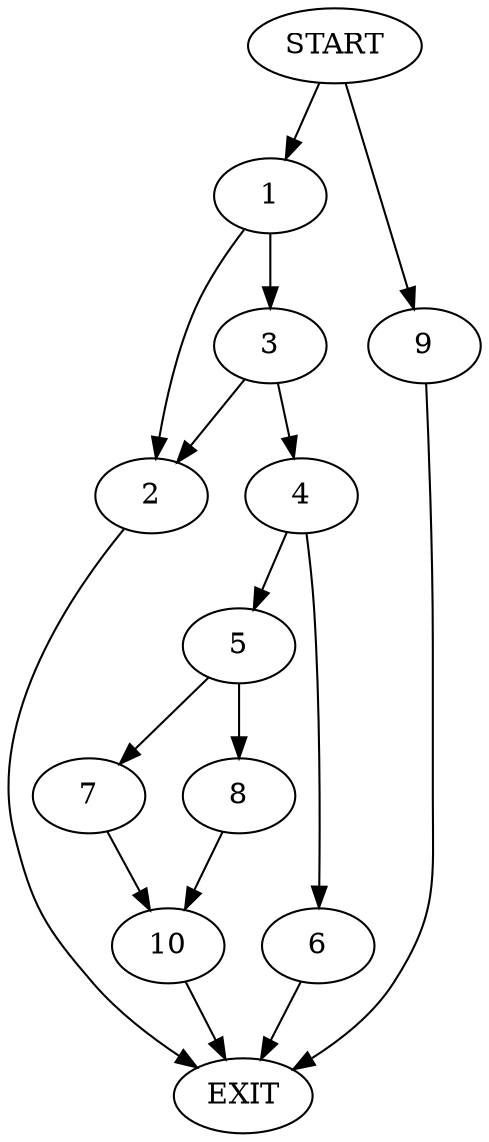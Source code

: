 digraph {
0 [label="START"]
11 [label="EXIT"]
0 -> 1
1 -> 2
1 -> 3
3 -> 4
3 -> 2
2 -> 11
4 -> 5
4 -> 6
5 -> 7
5 -> 8
6 -> 11
0 -> 9
9 -> 11
8 -> 10
7 -> 10
10 -> 11
}
